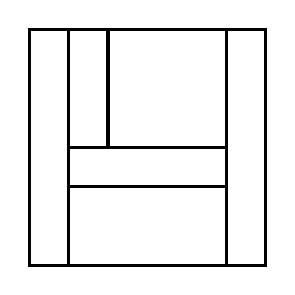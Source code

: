 \begin{tikzpicture}[very thick, scale=.5]
    \draw (0,0) rectangle (1,6);
    \draw (1,3) rectangle (2,6);
    \draw (2,3) rectangle (5,6);
    \draw (1,2) rectangle (5,3);
    \draw (1,0) rectangle (5,2);
    \draw (5,0) rectangle (6,6);
\end{tikzpicture}
